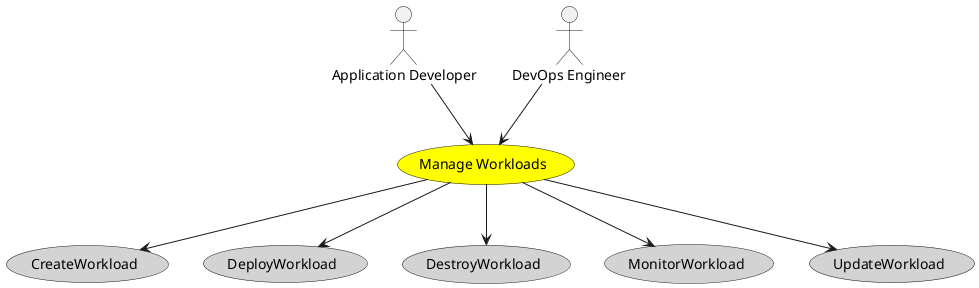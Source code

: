 @startuml


usecase "Manage Workloads" as ManageWorkloads #yellow

Actor "Application Developer" as ApplicationDeveloper

ApplicationDeveloper --> ManageWorkloads

Actor "DevOps Engineer" as DevOpsEngineer

DevOpsEngineer --> ManageWorkloads



usecase "CreateWorkload" as CreateWorkload #lightgrey

ManageWorkloads --> CreateWorkload

usecase "DeployWorkload" as DeployWorkload #lightgrey

ManageWorkloads --> DeployWorkload

usecase "DestroyWorkload" as DestroyWorkload #lightgrey

ManageWorkloads --> DestroyWorkload

usecase "MonitorWorkload" as MonitorWorkload #lightgrey

ManageWorkloads --> MonitorWorkload

usecase "UpdateWorkload" as UpdateWorkload #lightgrey

ManageWorkloads --> UpdateWorkload









@enduml
